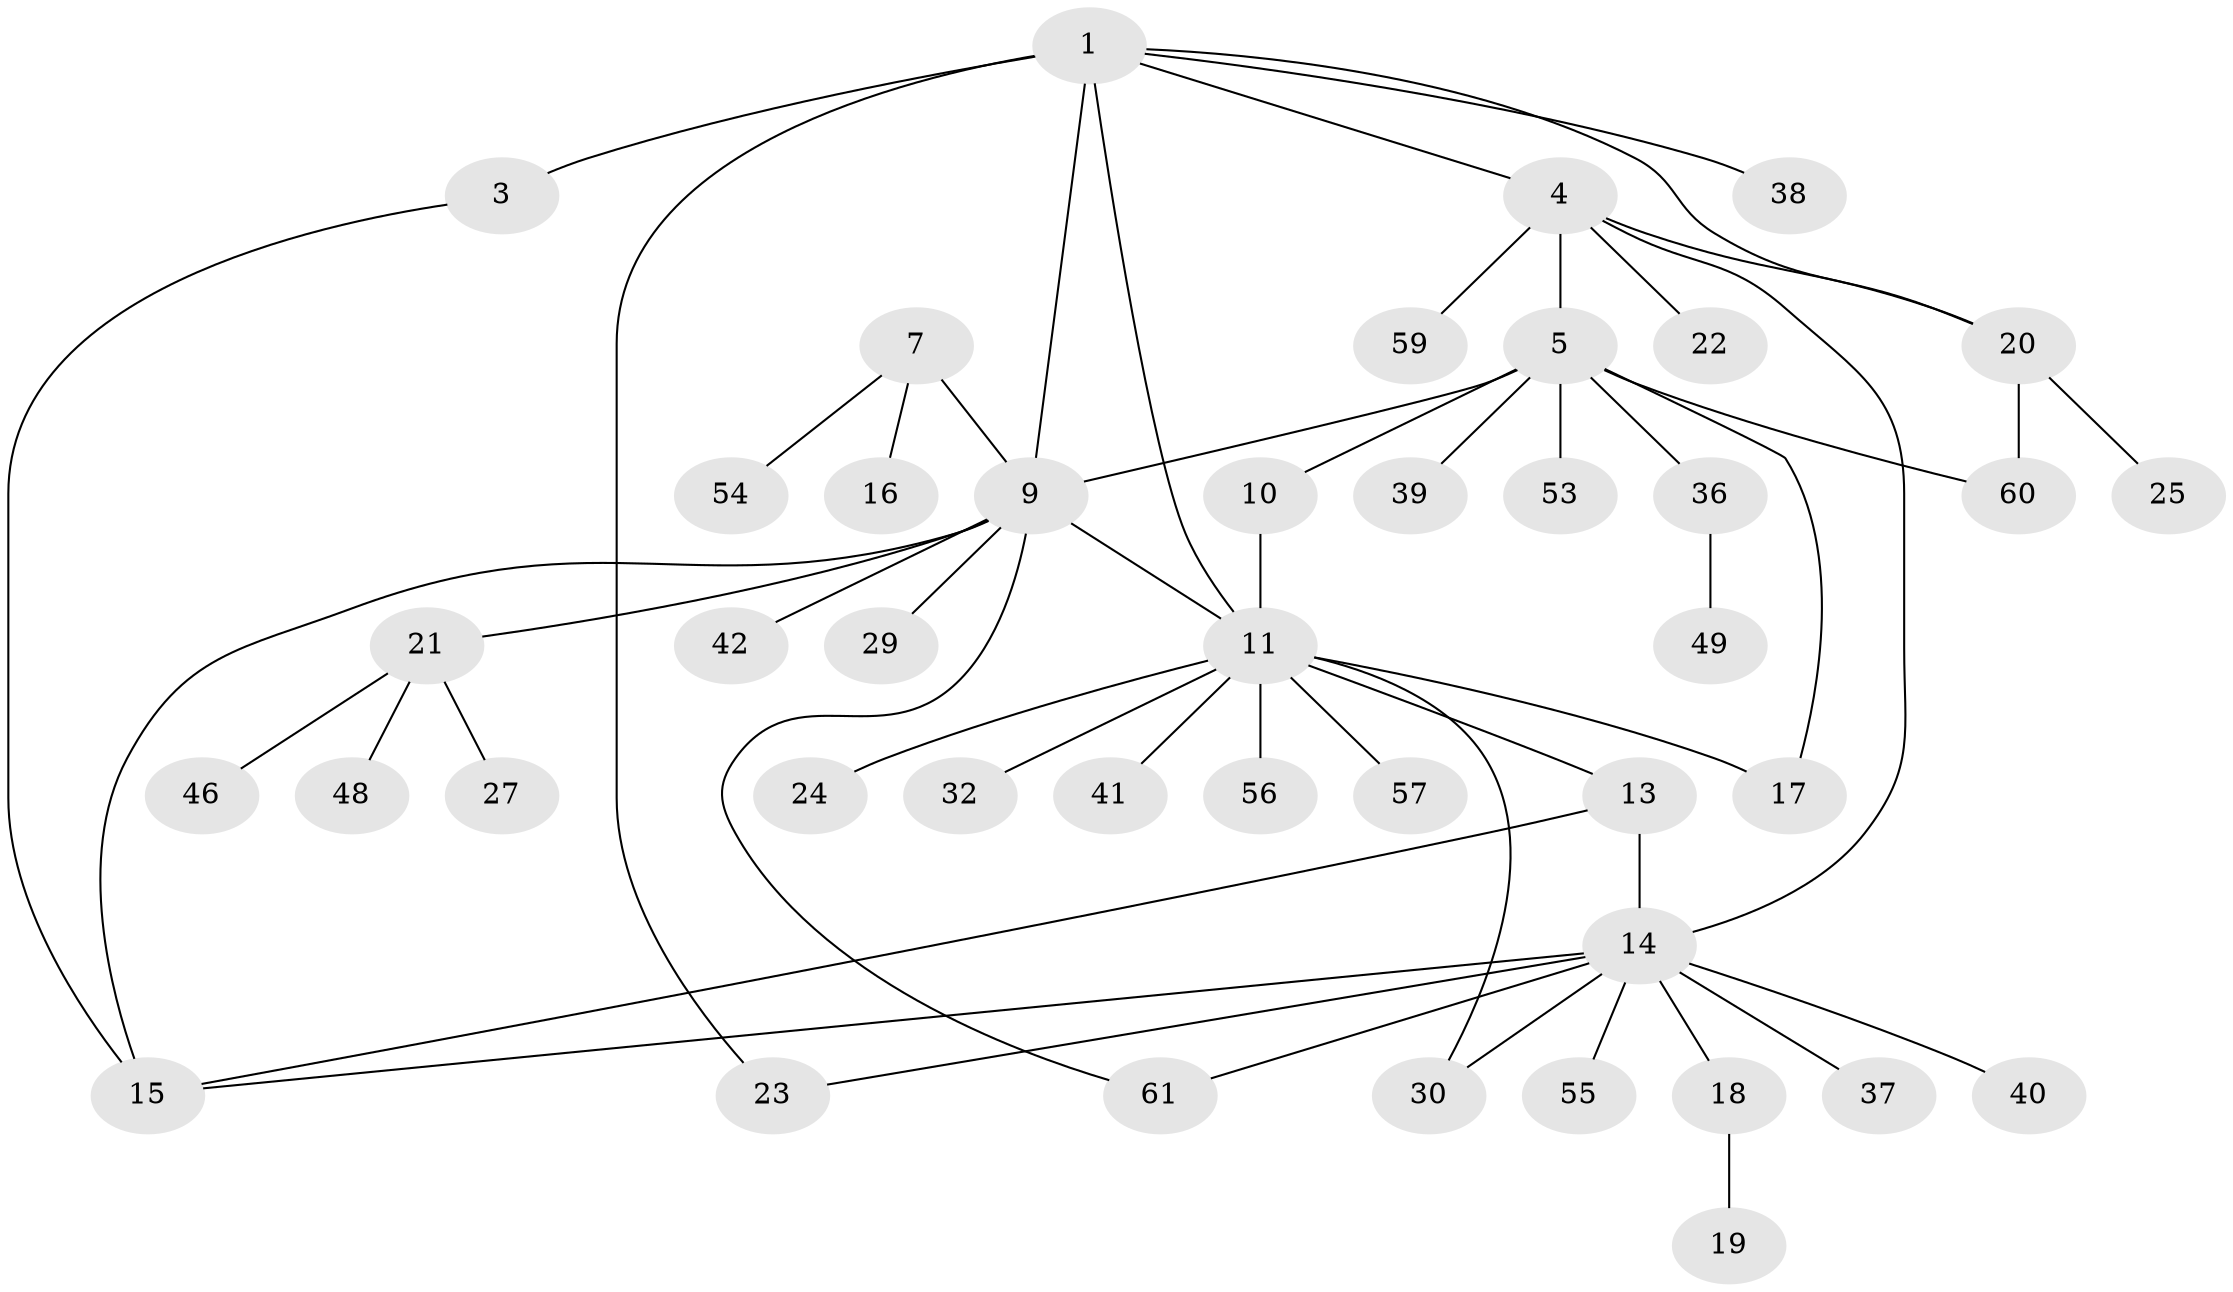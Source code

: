 // original degree distribution, {6: 0.01639344262295082, 4: 0.08196721311475409, 8: 0.03278688524590164, 3: 0.08196721311475409, 2: 0.22950819672131148, 10: 0.01639344262295082, 7: 0.03278688524590164, 11: 0.01639344262295082, 1: 0.47540983606557374, 5: 0.01639344262295082}
// Generated by graph-tools (version 1.1) at 2025/11/02/27/25 16:11:38]
// undirected, 43 vertices, 55 edges
graph export_dot {
graph [start="1"]
  node [color=gray90,style=filled];
  1 [super="+2"];
  3 [super="+35"];
  4 [super="+45"];
  5 [super="+6"];
  7 [super="+8"];
  9 [super="+26"];
  10;
  11 [super="+12"];
  13 [super="+31"];
  14 [super="+52"];
  15;
  16;
  17 [super="+58"];
  18 [super="+50"];
  19;
  20 [super="+43"];
  21 [super="+28"];
  22;
  23 [super="+33"];
  24;
  25;
  27;
  29 [super="+34"];
  30;
  32;
  36 [super="+47"];
  37 [super="+51"];
  38;
  39;
  40 [super="+44"];
  41;
  42;
  46;
  48;
  49;
  53;
  54;
  55;
  56;
  57;
  59;
  60;
  61;
  1 -- 3 [weight=2];
  1 -- 9;
  1 -- 20;
  1 -- 23;
  1 -- 11;
  1 -- 4;
  1 -- 38;
  3 -- 15;
  4 -- 5 [weight=2];
  4 -- 14;
  4 -- 20;
  4 -- 22;
  4 -- 59;
  5 -- 39;
  5 -- 36;
  5 -- 9;
  5 -- 10;
  5 -- 53;
  5 -- 60;
  5 -- 17;
  7 -- 9 [weight=2];
  7 -- 16;
  7 -- 54;
  9 -- 15;
  9 -- 21;
  9 -- 29;
  9 -- 61;
  9 -- 42;
  9 -- 11;
  10 -- 11 [weight=2];
  11 -- 17;
  11 -- 24;
  11 -- 32;
  11 -- 56;
  11 -- 57;
  11 -- 13;
  11 -- 30;
  11 -- 41;
  13 -- 14;
  13 -- 15;
  14 -- 15;
  14 -- 18;
  14 -- 23;
  14 -- 30;
  14 -- 37;
  14 -- 40;
  14 -- 55;
  14 -- 61;
  18 -- 19;
  20 -- 25;
  20 -- 60;
  21 -- 27;
  21 -- 48;
  21 -- 46;
  36 -- 49;
}

